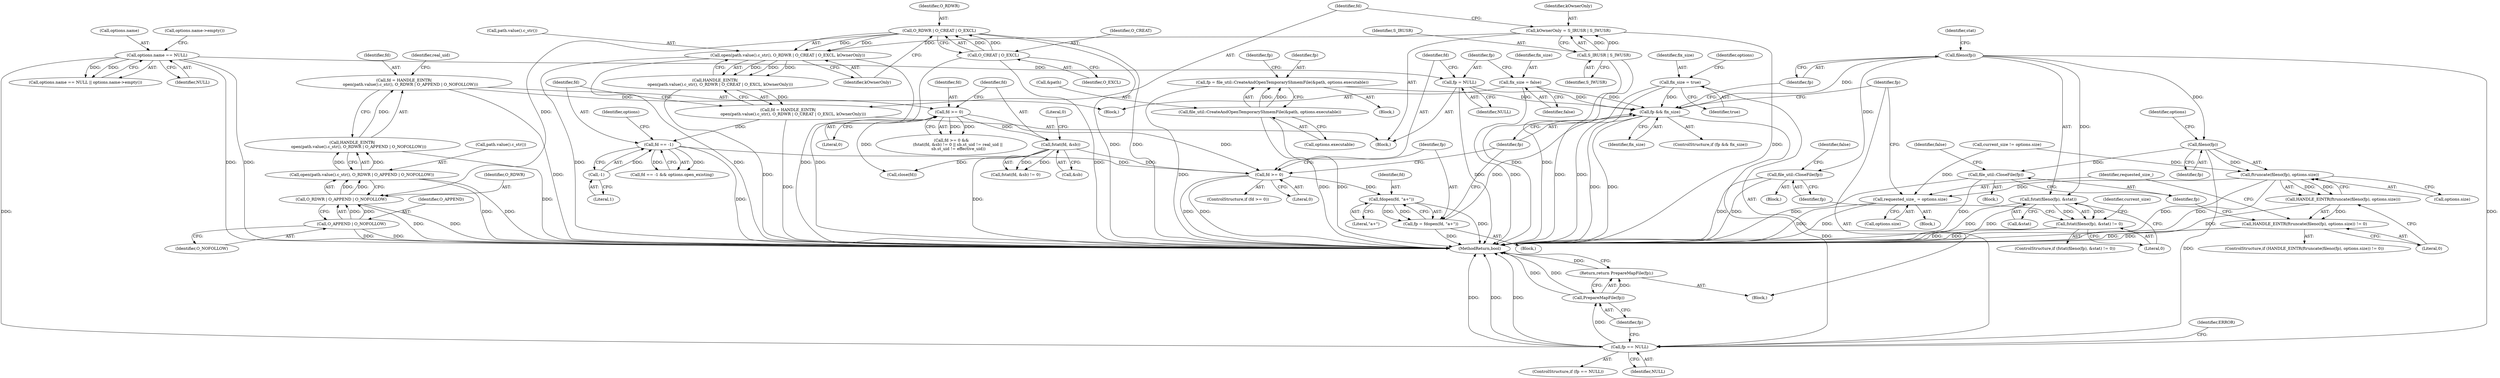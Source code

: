 digraph "0_Chrome_afb848acb43ba316097ab4fddfa38dbd80bc6a71@pointer" {
"1000289" [label="(Call,fileno(fp))"];
"1000281" [label="(Call,fp && fix_size)"];
"1000267" [label="(Call,fp = NULL)"];
"1000141" [label="(Call,options.name == NULL)"];
"1000275" [label="(Call,fp = fdopen(fd, \"a+\"))"];
"1000277" [label="(Call,fdopen(fd, \"a+\"))"];
"1000271" [label="(Call,fd >= 0)"];
"1000238" [label="(Call,fstat(fd, &sb))"];
"1000233" [label="(Call,fd >= 0)"];
"1000212" [label="(Call,fd = HANDLE_EINTR(\n          open(path.value().c_str(), O_RDWR | O_APPEND | O_NOFOLLOW)))"];
"1000214" [label="(Call,HANDLE_EINTR(\n          open(path.value().c_str(), O_RDWR | O_APPEND | O_NOFOLLOW)))"];
"1000215" [label="(Call,open(path.value().c_str(), O_RDWR | O_APPEND | O_NOFOLLOW))"];
"1000217" [label="(Call,O_RDWR | O_APPEND | O_NOFOLLOW)"];
"1000196" [label="(Call,O_RDWR | O_CREAT | O_EXCL)"];
"1000198" [label="(Call,O_CREAT | O_EXCL)"];
"1000219" [label="(Call,O_APPEND | O_NOFOLLOW)"];
"1000204" [label="(Call,fd == -1)"];
"1000191" [label="(Call,fd = HANDLE_EINTR(\n        open(path.value().c_str(), O_RDWR | O_CREAT | O_EXCL, kOwnerOnly)))"];
"1000193" [label="(Call,HANDLE_EINTR(\n        open(path.value().c_str(), O_RDWR | O_CREAT | O_EXCL, kOwnerOnly)))"];
"1000194" [label="(Call,open(path.value().c_str(), O_RDWR | O_CREAT | O_EXCL, kOwnerOnly))"];
"1000185" [label="(Call,kOwnerOnly = S_IRUSR | S_IWUSR)"];
"1000187" [label="(Call,S_IRUSR | S_IWUSR)"];
"1000206" [label="(Call,-1)"];
"1000153" [label="(Call,fp = file_util::CreateAndOpenTemporaryShmemFile(&path, options.executable))"];
"1000155" [label="(Call,file_util::CreateAndOpenTemporaryShmemFile(&path, options.executable))"];
"1000264" [label="(Call,fix_size = false)"];
"1000135" [label="(Call,fix_size = true)"];
"1000288" [label="(Call,fstat(fileno(fp), &stat))"];
"1000287" [label="(Call,fstat(fileno(fp), &stat) != 0)"];
"1000295" [label="(Call,file_util::CloseFile(fp))"];
"1000316" [label="(Call,fileno(fp))"];
"1000315" [label="(Call,ftruncate(fileno(fp), options.size))"];
"1000314" [label="(Call,HANDLE_EINTR(ftruncate(fileno(fp), options.size)))"];
"1000313" [label="(Call,HANDLE_EINTR(ftruncate(fileno(fp), options.size)) != 0)"];
"1000327" [label="(Call,requested_size_ = options.size)"];
"1000323" [label="(Call,file_util::CloseFile(fp))"];
"1000333" [label="(Call,fp == NULL)"];
"1000378" [label="(Call,PrepareMapFile(fp))"];
"1000377" [label="(Return,return PrepareMapFile(fp);)"];
"1000195" [label="(Call,path.value().c_str())"];
"1000204" [label="(Call,fd == -1)"];
"1000276" [label="(Identifier,fp)"];
"1000172" [label="(Block,)"];
"1000281" [label="(Call,fp && fix_size)"];
"1000270" [label="(ControlStructure,if (fd >= 0))"];
"1000234" [label="(Identifier,fd)"];
"1000268" [label="(Identifier,fp)"];
"1000196" [label="(Call,O_RDWR | O_CREAT | O_EXCL)"];
"1000162" [label="(Identifier,fp)"];
"1000314" [label="(Call,HANDLE_EINTR(ftruncate(fileno(fp), options.size)))"];
"1000242" [label="(Literal,0)"];
"1000271" [label="(Call,fd >= 0)"];
"1000219" [label="(Call,O_APPEND | O_NOFOLLOW)"];
"1000334" [label="(Identifier,fp)"];
"1000215" [label="(Call,open(path.value().c_str(), O_RDWR | O_APPEND | O_NOFOLLOW))"];
"1000194" [label="(Call,open(path.value().c_str(), O_RDWR | O_CREAT | O_EXCL, kOwnerOnly))"];
"1000198" [label="(Call,O_CREAT | O_EXCL)"];
"1000137" [label="(Identifier,true)"];
"1000378" [label="(Call,PrepareMapFile(fp))"];
"1000260" [label="(Call,close(fd))"];
"1000280" [label="(ControlStructure,if (fp && fix_size))"];
"1000212" [label="(Call,fd = HANDLE_EINTR(\n          open(path.value().c_str(), O_RDWR | O_APPEND | O_NOFOLLOW)))"];
"1000188" [label="(Identifier,S_IRUSR)"];
"1000321" [label="(Literal,0)"];
"1000275" [label="(Call,fp = fdopen(fd, \"a+\"))"];
"1000377" [label="(Return,return PrepareMapFile(fp);)"];
"1000224" [label="(Identifier,real_uid)"];
"1000154" [label="(Identifier,fp)"];
"1000316" [label="(Call,fileno(fp))"];
"1000240" [label="(Call,&sb)"];
"1000207" [label="(Literal,1)"];
"1000279" [label="(Literal,\"a+\")"];
"1000289" [label="(Call,fileno(fp))"];
"1000193" [label="(Call,HANDLE_EINTR(\n        open(path.value().c_str(), O_RDWR | O_CREAT | O_EXCL, kOwnerOnly)))"];
"1000313" [label="(Call,HANDLE_EINTR(ftruncate(fileno(fp), options.size)) != 0)"];
"1000216" [label="(Call,path.value().c_str())"];
"1000147" [label="(Block,)"];
"1000239" [label="(Identifier,fd)"];
"1000319" [label="(Identifier,options)"];
"1000326" [label="(Identifier,false)"];
"1000145" [label="(Identifier,NULL)"];
"1000146" [label="(Call,options.name->empty())"];
"1000220" [label="(Identifier,O_APPEND)"];
"1000286" [label="(ControlStructure,if (fstat(fileno(fp), &stat) != 0))"];
"1000156" [label="(Call,&path)"];
"1000269" [label="(Identifier,NULL)"];
"1000273" [label="(Literal,0)"];
"1000312" [label="(ControlStructure,if (HANDLE_EINTR(ftruncate(fileno(fp), options.size)) != 0))"];
"1000315" [label="(Call,ftruncate(fileno(fp), options.size))"];
"1000267" [label="(Call,fp = NULL)"];
"1000155" [label="(Call,file_util::CreateAndOpenTemporaryShmemFile(&path, options.executable))"];
"1000203" [label="(Call,fd == -1 && options.open_existing)"];
"1000328" [label="(Identifier,requested_size_)"];
"1000191" [label="(Call,fd = HANDLE_EINTR(\n        open(path.value().c_str(), O_RDWR | O_CREAT | O_EXCL, kOwnerOnly)))"];
"1000295" [label="(Call,file_util::CloseFile(fp))"];
"1000327" [label="(Call,requested_size_ = options.size)"];
"1000192" [label="(Identifier,fd)"];
"1000332" [label="(ControlStructure,if (fp == NULL))"];
"1000278" [label="(Identifier,fd)"];
"1000333" [label="(Call,fp == NULL)"];
"1000206" [label="(Call,-1)"];
"1000318" [label="(Call,options.size)"];
"1000153" [label="(Call,fp = file_util::CreateAndOpenTemporaryShmemFile(&path, options.executable))"];
"1000277" [label="(Call,fdopen(fd, \"a+\"))"];
"1000187" [label="(Call,S_IRUSR | S_IWUSR)"];
"1000233" [label="(Call,fd >= 0)"];
"1000294" [label="(Block,)"];
"1000282" [label="(Identifier,fp)"];
"1000158" [label="(Call,options.executable)"];
"1000292" [label="(Identifier,stat)"];
"1000232" [label="(Call,fd >= 0 &&\n          (fstat(fd, &sb) != 0 || sb.st_uid != real_uid ||\n           sb.st_uid != effective_uid))"];
"1000335" [label="(Identifier,NULL)"];
"1000274" [label="(Block,)"];
"1000218" [label="(Identifier,O_RDWR)"];
"1000380" [label="(MethodReturn,bool)"];
"1000221" [label="(Identifier,O_NOFOLLOW)"];
"1000140" [label="(Call,options.name == NULL || options.name->empty())"];
"1000324" [label="(Identifier,fp)"];
"1000266" [label="(Identifier,false)"];
"1000235" [label="(Literal,0)"];
"1000238" [label="(Call,fstat(fd, &sb))"];
"1000135" [label="(Call,fix_size = true)"];
"1000200" [label="(Identifier,O_EXCL)"];
"1000209" [label="(Identifier,options)"];
"1000214" [label="(Call,HANDLE_EINTR(\n          open(path.value().c_str(), O_RDWR | O_APPEND | O_NOFOLLOW)))"];
"1000136" [label="(Identifier,fix_size)"];
"1000197" [label="(Identifier,O_RDWR)"];
"1000264" [label="(Call,fix_size = false)"];
"1000117" [label="(Block,)"];
"1000272" [label="(Identifier,fd)"];
"1000143" [label="(Identifier,options)"];
"1000339" [label="(Identifier,ERROR)"];
"1000186" [label="(Identifier,kOwnerOnly)"];
"1000293" [label="(Literal,0)"];
"1000283" [label="(Identifier,fix_size)"];
"1000306" [label="(Call,current_size != options.size)"];
"1000379" [label="(Identifier,fp)"];
"1000301" [label="(Identifier,current_size)"];
"1000322" [label="(Block,)"];
"1000185" [label="(Call,kOwnerOnly = S_IRUSR | S_IWUSR)"];
"1000211" [label="(Block,)"];
"1000329" [label="(Call,options.size)"];
"1000296" [label="(Identifier,fp)"];
"1000290" [label="(Identifier,fp)"];
"1000317" [label="(Identifier,fp)"];
"1000201" [label="(Identifier,kOwnerOnly)"];
"1000291" [label="(Call,&stat)"];
"1000298" [label="(Identifier,false)"];
"1000265" [label="(Identifier,fix_size)"];
"1000199" [label="(Identifier,O_CREAT)"];
"1000205" [label="(Identifier,fd)"];
"1000323" [label="(Call,file_util::CloseFile(fp))"];
"1000284" [label="(Block,)"];
"1000237" [label="(Call,fstat(fd, &sb) != 0)"];
"1000142" [label="(Call,options.name)"];
"1000213" [label="(Identifier,fd)"];
"1000217" [label="(Call,O_RDWR | O_APPEND | O_NOFOLLOW)"];
"1000141" [label="(Call,options.name == NULL)"];
"1000189" [label="(Identifier,S_IWUSR)"];
"1000287" [label="(Call,fstat(fileno(fp), &stat) != 0)"];
"1000288" [label="(Call,fstat(fileno(fp), &stat))"];
"1000289" -> "1000288"  [label="AST: "];
"1000289" -> "1000290"  [label="CFG: "];
"1000290" -> "1000289"  [label="AST: "];
"1000292" -> "1000289"  [label="CFG: "];
"1000289" -> "1000288"  [label="DDG: "];
"1000281" -> "1000289"  [label="DDG: "];
"1000289" -> "1000295"  [label="DDG: "];
"1000289" -> "1000316"  [label="DDG: "];
"1000289" -> "1000333"  [label="DDG: "];
"1000281" -> "1000280"  [label="AST: "];
"1000281" -> "1000282"  [label="CFG: "];
"1000281" -> "1000283"  [label="CFG: "];
"1000282" -> "1000281"  [label="AST: "];
"1000283" -> "1000281"  [label="AST: "];
"1000290" -> "1000281"  [label="CFG: "];
"1000334" -> "1000281"  [label="CFG: "];
"1000281" -> "1000380"  [label="DDG: "];
"1000281" -> "1000380"  [label="DDG: "];
"1000267" -> "1000281"  [label="DDG: "];
"1000275" -> "1000281"  [label="DDG: "];
"1000153" -> "1000281"  [label="DDG: "];
"1000264" -> "1000281"  [label="DDG: "];
"1000135" -> "1000281"  [label="DDG: "];
"1000281" -> "1000333"  [label="DDG: "];
"1000267" -> "1000172"  [label="AST: "];
"1000267" -> "1000269"  [label="CFG: "];
"1000268" -> "1000267"  [label="AST: "];
"1000269" -> "1000267"  [label="AST: "];
"1000272" -> "1000267"  [label="CFG: "];
"1000267" -> "1000380"  [label="DDG: "];
"1000141" -> "1000267"  [label="DDG: "];
"1000141" -> "1000140"  [label="AST: "];
"1000141" -> "1000145"  [label="CFG: "];
"1000142" -> "1000141"  [label="AST: "];
"1000145" -> "1000141"  [label="AST: "];
"1000146" -> "1000141"  [label="CFG: "];
"1000140" -> "1000141"  [label="CFG: "];
"1000141" -> "1000380"  [label="DDG: "];
"1000141" -> "1000380"  [label="DDG: "];
"1000141" -> "1000140"  [label="DDG: "];
"1000141" -> "1000140"  [label="DDG: "];
"1000141" -> "1000333"  [label="DDG: "];
"1000275" -> "1000274"  [label="AST: "];
"1000275" -> "1000277"  [label="CFG: "];
"1000276" -> "1000275"  [label="AST: "];
"1000277" -> "1000275"  [label="AST: "];
"1000282" -> "1000275"  [label="CFG: "];
"1000275" -> "1000380"  [label="DDG: "];
"1000277" -> "1000275"  [label="DDG: "];
"1000277" -> "1000275"  [label="DDG: "];
"1000277" -> "1000279"  [label="CFG: "];
"1000278" -> "1000277"  [label="AST: "];
"1000279" -> "1000277"  [label="AST: "];
"1000277" -> "1000380"  [label="DDG: "];
"1000271" -> "1000277"  [label="DDG: "];
"1000271" -> "1000270"  [label="AST: "];
"1000271" -> "1000273"  [label="CFG: "];
"1000272" -> "1000271"  [label="AST: "];
"1000273" -> "1000271"  [label="AST: "];
"1000276" -> "1000271"  [label="CFG: "];
"1000282" -> "1000271"  [label="CFG: "];
"1000271" -> "1000380"  [label="DDG: "];
"1000271" -> "1000380"  [label="DDG: "];
"1000238" -> "1000271"  [label="DDG: "];
"1000233" -> "1000271"  [label="DDG: "];
"1000204" -> "1000271"  [label="DDG: "];
"1000238" -> "1000237"  [label="AST: "];
"1000238" -> "1000240"  [label="CFG: "];
"1000239" -> "1000238"  [label="AST: "];
"1000240" -> "1000238"  [label="AST: "];
"1000242" -> "1000238"  [label="CFG: "];
"1000238" -> "1000380"  [label="DDG: "];
"1000238" -> "1000237"  [label="DDG: "];
"1000238" -> "1000237"  [label="DDG: "];
"1000233" -> "1000238"  [label="DDG: "];
"1000238" -> "1000260"  [label="DDG: "];
"1000233" -> "1000232"  [label="AST: "];
"1000233" -> "1000235"  [label="CFG: "];
"1000234" -> "1000233"  [label="AST: "];
"1000235" -> "1000233"  [label="AST: "];
"1000239" -> "1000233"  [label="CFG: "];
"1000232" -> "1000233"  [label="CFG: "];
"1000233" -> "1000232"  [label="DDG: "];
"1000233" -> "1000232"  [label="DDG: "];
"1000212" -> "1000233"  [label="DDG: "];
"1000233" -> "1000260"  [label="DDG: "];
"1000212" -> "1000211"  [label="AST: "];
"1000212" -> "1000214"  [label="CFG: "];
"1000213" -> "1000212"  [label="AST: "];
"1000214" -> "1000212"  [label="AST: "];
"1000224" -> "1000212"  [label="CFG: "];
"1000212" -> "1000380"  [label="DDG: "];
"1000214" -> "1000212"  [label="DDG: "];
"1000214" -> "1000215"  [label="CFG: "];
"1000215" -> "1000214"  [label="AST: "];
"1000214" -> "1000380"  [label="DDG: "];
"1000215" -> "1000214"  [label="DDG: "];
"1000215" -> "1000214"  [label="DDG: "];
"1000215" -> "1000217"  [label="CFG: "];
"1000216" -> "1000215"  [label="AST: "];
"1000217" -> "1000215"  [label="AST: "];
"1000215" -> "1000380"  [label="DDG: "];
"1000215" -> "1000380"  [label="DDG: "];
"1000217" -> "1000215"  [label="DDG: "];
"1000217" -> "1000215"  [label="DDG: "];
"1000217" -> "1000219"  [label="CFG: "];
"1000218" -> "1000217"  [label="AST: "];
"1000219" -> "1000217"  [label="AST: "];
"1000217" -> "1000380"  [label="DDG: "];
"1000217" -> "1000380"  [label="DDG: "];
"1000196" -> "1000217"  [label="DDG: "];
"1000219" -> "1000217"  [label="DDG: "];
"1000219" -> "1000217"  [label="DDG: "];
"1000196" -> "1000194"  [label="AST: "];
"1000196" -> "1000198"  [label="CFG: "];
"1000197" -> "1000196"  [label="AST: "];
"1000198" -> "1000196"  [label="AST: "];
"1000201" -> "1000196"  [label="CFG: "];
"1000196" -> "1000380"  [label="DDG: "];
"1000196" -> "1000380"  [label="DDG: "];
"1000196" -> "1000194"  [label="DDG: "];
"1000196" -> "1000194"  [label="DDG: "];
"1000198" -> "1000196"  [label="DDG: "];
"1000198" -> "1000196"  [label="DDG: "];
"1000198" -> "1000200"  [label="CFG: "];
"1000199" -> "1000198"  [label="AST: "];
"1000200" -> "1000198"  [label="AST: "];
"1000198" -> "1000380"  [label="DDG: "];
"1000198" -> "1000380"  [label="DDG: "];
"1000219" -> "1000221"  [label="CFG: "];
"1000220" -> "1000219"  [label="AST: "];
"1000221" -> "1000219"  [label="AST: "];
"1000219" -> "1000380"  [label="DDG: "];
"1000219" -> "1000380"  [label="DDG: "];
"1000204" -> "1000203"  [label="AST: "];
"1000204" -> "1000206"  [label="CFG: "];
"1000205" -> "1000204"  [label="AST: "];
"1000206" -> "1000204"  [label="AST: "];
"1000209" -> "1000204"  [label="CFG: "];
"1000203" -> "1000204"  [label="CFG: "];
"1000204" -> "1000380"  [label="DDG: "];
"1000204" -> "1000203"  [label="DDG: "];
"1000204" -> "1000203"  [label="DDG: "];
"1000191" -> "1000204"  [label="DDG: "];
"1000206" -> "1000204"  [label="DDG: "];
"1000191" -> "1000172"  [label="AST: "];
"1000191" -> "1000193"  [label="CFG: "];
"1000192" -> "1000191"  [label="AST: "];
"1000193" -> "1000191"  [label="AST: "];
"1000205" -> "1000191"  [label="CFG: "];
"1000191" -> "1000380"  [label="DDG: "];
"1000193" -> "1000191"  [label="DDG: "];
"1000193" -> "1000194"  [label="CFG: "];
"1000194" -> "1000193"  [label="AST: "];
"1000193" -> "1000380"  [label="DDG: "];
"1000194" -> "1000193"  [label="DDG: "];
"1000194" -> "1000193"  [label="DDG: "];
"1000194" -> "1000193"  [label="DDG: "];
"1000194" -> "1000201"  [label="CFG: "];
"1000195" -> "1000194"  [label="AST: "];
"1000201" -> "1000194"  [label="AST: "];
"1000194" -> "1000380"  [label="DDG: "];
"1000194" -> "1000380"  [label="DDG: "];
"1000194" -> "1000380"  [label="DDG: "];
"1000185" -> "1000194"  [label="DDG: "];
"1000185" -> "1000172"  [label="AST: "];
"1000185" -> "1000187"  [label="CFG: "];
"1000186" -> "1000185"  [label="AST: "];
"1000187" -> "1000185"  [label="AST: "];
"1000192" -> "1000185"  [label="CFG: "];
"1000185" -> "1000380"  [label="DDG: "];
"1000187" -> "1000185"  [label="DDG: "];
"1000187" -> "1000185"  [label="DDG: "];
"1000187" -> "1000189"  [label="CFG: "];
"1000188" -> "1000187"  [label="AST: "];
"1000189" -> "1000187"  [label="AST: "];
"1000187" -> "1000380"  [label="DDG: "];
"1000187" -> "1000380"  [label="DDG: "];
"1000206" -> "1000207"  [label="CFG: "];
"1000207" -> "1000206"  [label="AST: "];
"1000153" -> "1000147"  [label="AST: "];
"1000153" -> "1000155"  [label="CFG: "];
"1000154" -> "1000153"  [label="AST: "];
"1000155" -> "1000153"  [label="AST: "];
"1000162" -> "1000153"  [label="CFG: "];
"1000153" -> "1000380"  [label="DDG: "];
"1000155" -> "1000153"  [label="DDG: "];
"1000155" -> "1000153"  [label="DDG: "];
"1000155" -> "1000158"  [label="CFG: "];
"1000156" -> "1000155"  [label="AST: "];
"1000158" -> "1000155"  [label="AST: "];
"1000155" -> "1000380"  [label="DDG: "];
"1000155" -> "1000380"  [label="DDG: "];
"1000264" -> "1000211"  [label="AST: "];
"1000264" -> "1000266"  [label="CFG: "];
"1000265" -> "1000264"  [label="AST: "];
"1000266" -> "1000264"  [label="AST: "];
"1000268" -> "1000264"  [label="CFG: "];
"1000264" -> "1000380"  [label="DDG: "];
"1000135" -> "1000117"  [label="AST: "];
"1000135" -> "1000137"  [label="CFG: "];
"1000136" -> "1000135"  [label="AST: "];
"1000137" -> "1000135"  [label="AST: "];
"1000143" -> "1000135"  [label="CFG: "];
"1000135" -> "1000380"  [label="DDG: "];
"1000135" -> "1000380"  [label="DDG: "];
"1000288" -> "1000287"  [label="AST: "];
"1000288" -> "1000291"  [label="CFG: "];
"1000291" -> "1000288"  [label="AST: "];
"1000293" -> "1000288"  [label="CFG: "];
"1000288" -> "1000380"  [label="DDG: "];
"1000288" -> "1000380"  [label="DDG: "];
"1000288" -> "1000287"  [label="DDG: "];
"1000288" -> "1000287"  [label="DDG: "];
"1000287" -> "1000286"  [label="AST: "];
"1000287" -> "1000293"  [label="CFG: "];
"1000293" -> "1000287"  [label="AST: "];
"1000296" -> "1000287"  [label="CFG: "];
"1000301" -> "1000287"  [label="CFG: "];
"1000287" -> "1000380"  [label="DDG: "];
"1000287" -> "1000380"  [label="DDG: "];
"1000295" -> "1000294"  [label="AST: "];
"1000295" -> "1000296"  [label="CFG: "];
"1000296" -> "1000295"  [label="AST: "];
"1000298" -> "1000295"  [label="CFG: "];
"1000295" -> "1000380"  [label="DDG: "];
"1000295" -> "1000380"  [label="DDG: "];
"1000316" -> "1000315"  [label="AST: "];
"1000316" -> "1000317"  [label="CFG: "];
"1000317" -> "1000316"  [label="AST: "];
"1000319" -> "1000316"  [label="CFG: "];
"1000316" -> "1000315"  [label="DDG: "];
"1000316" -> "1000323"  [label="DDG: "];
"1000316" -> "1000333"  [label="DDG: "];
"1000315" -> "1000314"  [label="AST: "];
"1000315" -> "1000318"  [label="CFG: "];
"1000318" -> "1000315"  [label="AST: "];
"1000314" -> "1000315"  [label="CFG: "];
"1000315" -> "1000380"  [label="DDG: "];
"1000315" -> "1000380"  [label="DDG: "];
"1000315" -> "1000314"  [label="DDG: "];
"1000315" -> "1000314"  [label="DDG: "];
"1000306" -> "1000315"  [label="DDG: "];
"1000315" -> "1000327"  [label="DDG: "];
"1000314" -> "1000313"  [label="AST: "];
"1000321" -> "1000314"  [label="CFG: "];
"1000314" -> "1000380"  [label="DDG: "];
"1000314" -> "1000313"  [label="DDG: "];
"1000313" -> "1000312"  [label="AST: "];
"1000313" -> "1000321"  [label="CFG: "];
"1000321" -> "1000313"  [label="AST: "];
"1000324" -> "1000313"  [label="CFG: "];
"1000328" -> "1000313"  [label="CFG: "];
"1000313" -> "1000380"  [label="DDG: "];
"1000313" -> "1000380"  [label="DDG: "];
"1000327" -> "1000284"  [label="AST: "];
"1000327" -> "1000329"  [label="CFG: "];
"1000328" -> "1000327"  [label="AST: "];
"1000329" -> "1000327"  [label="AST: "];
"1000334" -> "1000327"  [label="CFG: "];
"1000327" -> "1000380"  [label="DDG: "];
"1000327" -> "1000380"  [label="DDG: "];
"1000306" -> "1000327"  [label="DDG: "];
"1000323" -> "1000322"  [label="AST: "];
"1000323" -> "1000324"  [label="CFG: "];
"1000324" -> "1000323"  [label="AST: "];
"1000326" -> "1000323"  [label="CFG: "];
"1000323" -> "1000380"  [label="DDG: "];
"1000323" -> "1000380"  [label="DDG: "];
"1000333" -> "1000332"  [label="AST: "];
"1000333" -> "1000335"  [label="CFG: "];
"1000334" -> "1000333"  [label="AST: "];
"1000335" -> "1000333"  [label="AST: "];
"1000339" -> "1000333"  [label="CFG: "];
"1000379" -> "1000333"  [label="CFG: "];
"1000333" -> "1000380"  [label="DDG: "];
"1000333" -> "1000380"  [label="DDG: "];
"1000333" -> "1000380"  [label="DDG: "];
"1000333" -> "1000378"  [label="DDG: "];
"1000378" -> "1000377"  [label="AST: "];
"1000378" -> "1000379"  [label="CFG: "];
"1000379" -> "1000378"  [label="AST: "];
"1000377" -> "1000378"  [label="CFG: "];
"1000378" -> "1000380"  [label="DDG: "];
"1000378" -> "1000380"  [label="DDG: "];
"1000378" -> "1000377"  [label="DDG: "];
"1000377" -> "1000117"  [label="AST: "];
"1000380" -> "1000377"  [label="CFG: "];
"1000377" -> "1000380"  [label="DDG: "];
}
